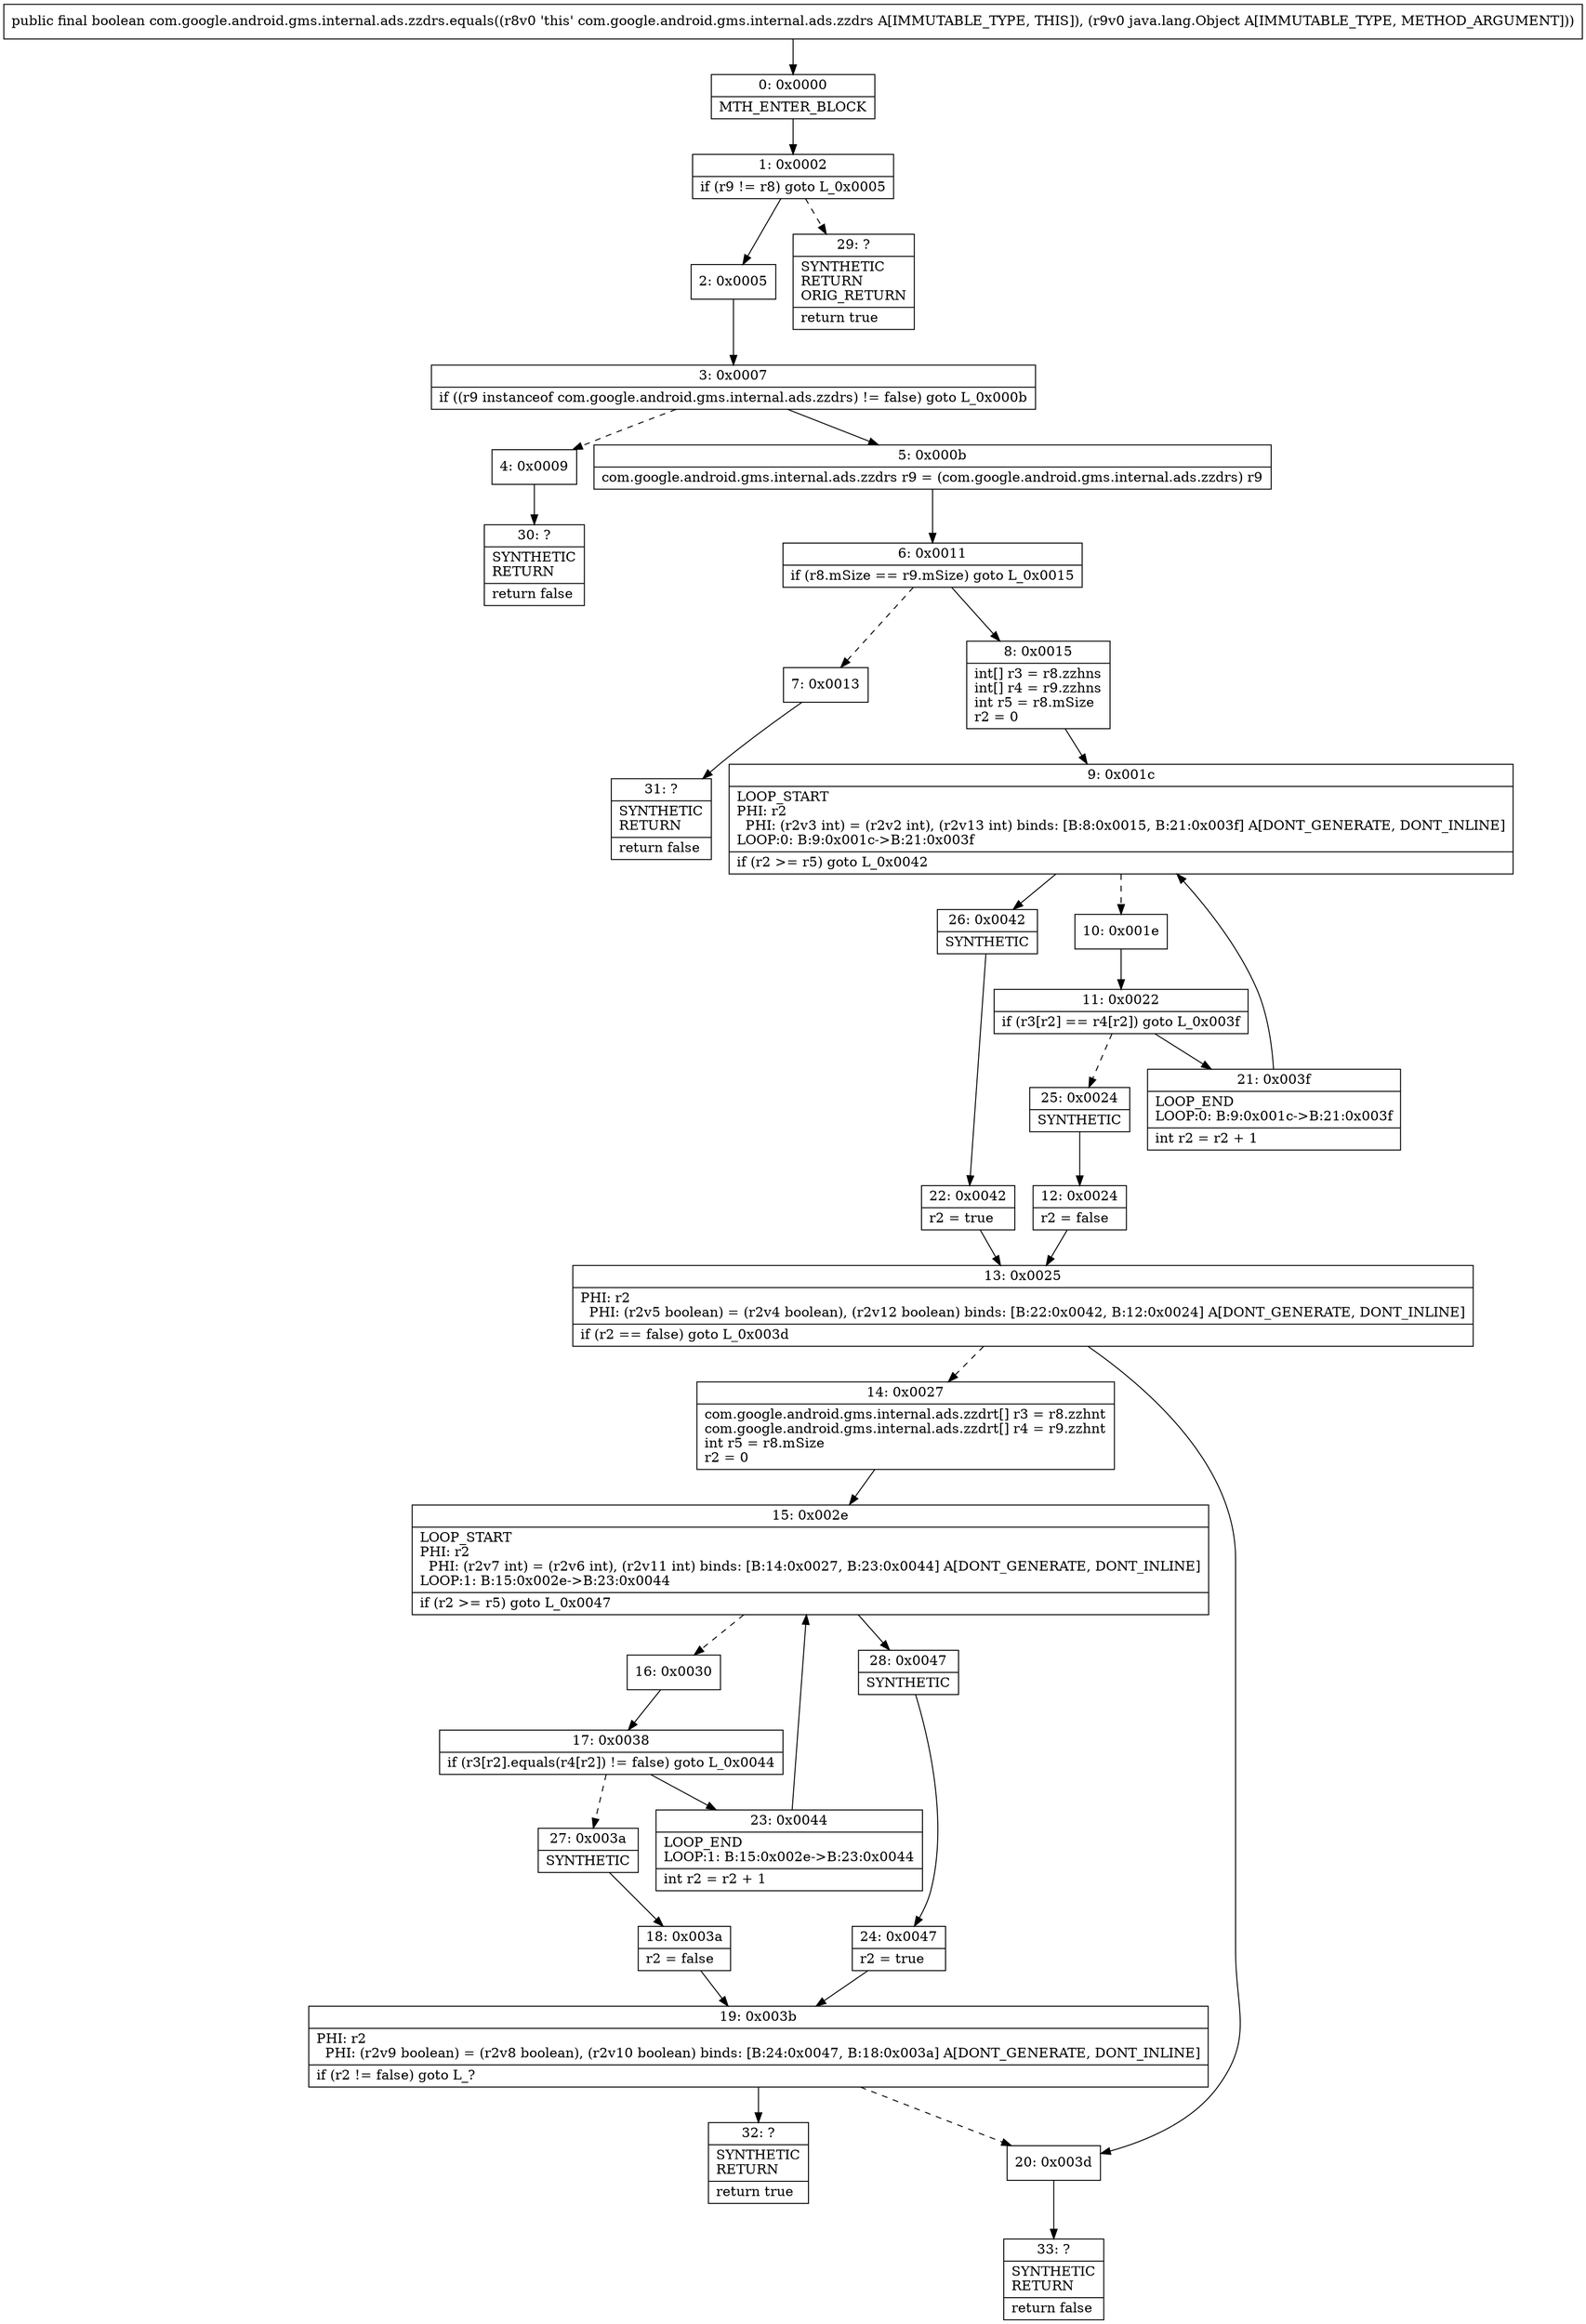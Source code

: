 digraph "CFG forcom.google.android.gms.internal.ads.zzdrs.equals(Ljava\/lang\/Object;)Z" {
Node_0 [shape=record,label="{0\:\ 0x0000|MTH_ENTER_BLOCK\l}"];
Node_1 [shape=record,label="{1\:\ 0x0002|if (r9 != r8) goto L_0x0005\l}"];
Node_2 [shape=record,label="{2\:\ 0x0005}"];
Node_3 [shape=record,label="{3\:\ 0x0007|if ((r9 instanceof com.google.android.gms.internal.ads.zzdrs) != false) goto L_0x000b\l}"];
Node_4 [shape=record,label="{4\:\ 0x0009}"];
Node_5 [shape=record,label="{5\:\ 0x000b|com.google.android.gms.internal.ads.zzdrs r9 = (com.google.android.gms.internal.ads.zzdrs) r9\l}"];
Node_6 [shape=record,label="{6\:\ 0x0011|if (r8.mSize == r9.mSize) goto L_0x0015\l}"];
Node_7 [shape=record,label="{7\:\ 0x0013}"];
Node_8 [shape=record,label="{8\:\ 0x0015|int[] r3 = r8.zzhns\lint[] r4 = r9.zzhns\lint r5 = r8.mSize\lr2 = 0\l}"];
Node_9 [shape=record,label="{9\:\ 0x001c|LOOP_START\lPHI: r2 \l  PHI: (r2v3 int) = (r2v2 int), (r2v13 int) binds: [B:8:0x0015, B:21:0x003f] A[DONT_GENERATE, DONT_INLINE]\lLOOP:0: B:9:0x001c\-\>B:21:0x003f\l|if (r2 \>= r5) goto L_0x0042\l}"];
Node_10 [shape=record,label="{10\:\ 0x001e}"];
Node_11 [shape=record,label="{11\:\ 0x0022|if (r3[r2] == r4[r2]) goto L_0x003f\l}"];
Node_12 [shape=record,label="{12\:\ 0x0024|r2 = false\l}"];
Node_13 [shape=record,label="{13\:\ 0x0025|PHI: r2 \l  PHI: (r2v5 boolean) = (r2v4 boolean), (r2v12 boolean) binds: [B:22:0x0042, B:12:0x0024] A[DONT_GENERATE, DONT_INLINE]\l|if (r2 == false) goto L_0x003d\l}"];
Node_14 [shape=record,label="{14\:\ 0x0027|com.google.android.gms.internal.ads.zzdrt[] r3 = r8.zzhnt\lcom.google.android.gms.internal.ads.zzdrt[] r4 = r9.zzhnt\lint r5 = r8.mSize\lr2 = 0\l}"];
Node_15 [shape=record,label="{15\:\ 0x002e|LOOP_START\lPHI: r2 \l  PHI: (r2v7 int) = (r2v6 int), (r2v11 int) binds: [B:14:0x0027, B:23:0x0044] A[DONT_GENERATE, DONT_INLINE]\lLOOP:1: B:15:0x002e\-\>B:23:0x0044\l|if (r2 \>= r5) goto L_0x0047\l}"];
Node_16 [shape=record,label="{16\:\ 0x0030}"];
Node_17 [shape=record,label="{17\:\ 0x0038|if (r3[r2].equals(r4[r2]) != false) goto L_0x0044\l}"];
Node_18 [shape=record,label="{18\:\ 0x003a|r2 = false\l}"];
Node_19 [shape=record,label="{19\:\ 0x003b|PHI: r2 \l  PHI: (r2v9 boolean) = (r2v8 boolean), (r2v10 boolean) binds: [B:24:0x0047, B:18:0x003a] A[DONT_GENERATE, DONT_INLINE]\l|if (r2 != false) goto L_?\l}"];
Node_20 [shape=record,label="{20\:\ 0x003d}"];
Node_21 [shape=record,label="{21\:\ 0x003f|LOOP_END\lLOOP:0: B:9:0x001c\-\>B:21:0x003f\l|int r2 = r2 + 1\l}"];
Node_22 [shape=record,label="{22\:\ 0x0042|r2 = true\l}"];
Node_23 [shape=record,label="{23\:\ 0x0044|LOOP_END\lLOOP:1: B:15:0x002e\-\>B:23:0x0044\l|int r2 = r2 + 1\l}"];
Node_24 [shape=record,label="{24\:\ 0x0047|r2 = true\l}"];
Node_25 [shape=record,label="{25\:\ 0x0024|SYNTHETIC\l}"];
Node_26 [shape=record,label="{26\:\ 0x0042|SYNTHETIC\l}"];
Node_27 [shape=record,label="{27\:\ 0x003a|SYNTHETIC\l}"];
Node_28 [shape=record,label="{28\:\ 0x0047|SYNTHETIC\l}"];
Node_29 [shape=record,label="{29\:\ ?|SYNTHETIC\lRETURN\lORIG_RETURN\l|return true\l}"];
Node_30 [shape=record,label="{30\:\ ?|SYNTHETIC\lRETURN\l|return false\l}"];
Node_31 [shape=record,label="{31\:\ ?|SYNTHETIC\lRETURN\l|return false\l}"];
Node_32 [shape=record,label="{32\:\ ?|SYNTHETIC\lRETURN\l|return true\l}"];
Node_33 [shape=record,label="{33\:\ ?|SYNTHETIC\lRETURN\l|return false\l}"];
MethodNode[shape=record,label="{public final boolean com.google.android.gms.internal.ads.zzdrs.equals((r8v0 'this' com.google.android.gms.internal.ads.zzdrs A[IMMUTABLE_TYPE, THIS]), (r9v0 java.lang.Object A[IMMUTABLE_TYPE, METHOD_ARGUMENT])) }"];
MethodNode -> Node_0;
Node_0 -> Node_1;
Node_1 -> Node_2;
Node_1 -> Node_29[style=dashed];
Node_2 -> Node_3;
Node_3 -> Node_4[style=dashed];
Node_3 -> Node_5;
Node_4 -> Node_30;
Node_5 -> Node_6;
Node_6 -> Node_7[style=dashed];
Node_6 -> Node_8;
Node_7 -> Node_31;
Node_8 -> Node_9;
Node_9 -> Node_10[style=dashed];
Node_9 -> Node_26;
Node_10 -> Node_11;
Node_11 -> Node_21;
Node_11 -> Node_25[style=dashed];
Node_12 -> Node_13;
Node_13 -> Node_14[style=dashed];
Node_13 -> Node_20;
Node_14 -> Node_15;
Node_15 -> Node_16[style=dashed];
Node_15 -> Node_28;
Node_16 -> Node_17;
Node_17 -> Node_23;
Node_17 -> Node_27[style=dashed];
Node_18 -> Node_19;
Node_19 -> Node_20[style=dashed];
Node_19 -> Node_32;
Node_20 -> Node_33;
Node_21 -> Node_9;
Node_22 -> Node_13;
Node_23 -> Node_15;
Node_24 -> Node_19;
Node_25 -> Node_12;
Node_26 -> Node_22;
Node_27 -> Node_18;
Node_28 -> Node_24;
}

